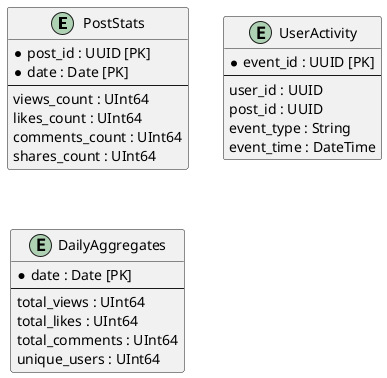 @startuml StatsService_ER

entity PostStats {
  * post_id : UUID [PK]
  * date : Date [PK]
  --
  views_count : UInt64
  likes_count : UInt64
  comments_count : UInt64
  shares_count : UInt64
}

entity UserActivity {
  * event_id : UUID [PK]
  --
  user_id : UUID
  post_id : UUID
  event_type : String
  event_time : DateTime
}

entity DailyAggregates {
  * date : Date [PK]
  --
  total_views : UInt64
  total_likes : UInt64
  total_comments : UInt64
  unique_users : UInt64
}

@enduml
